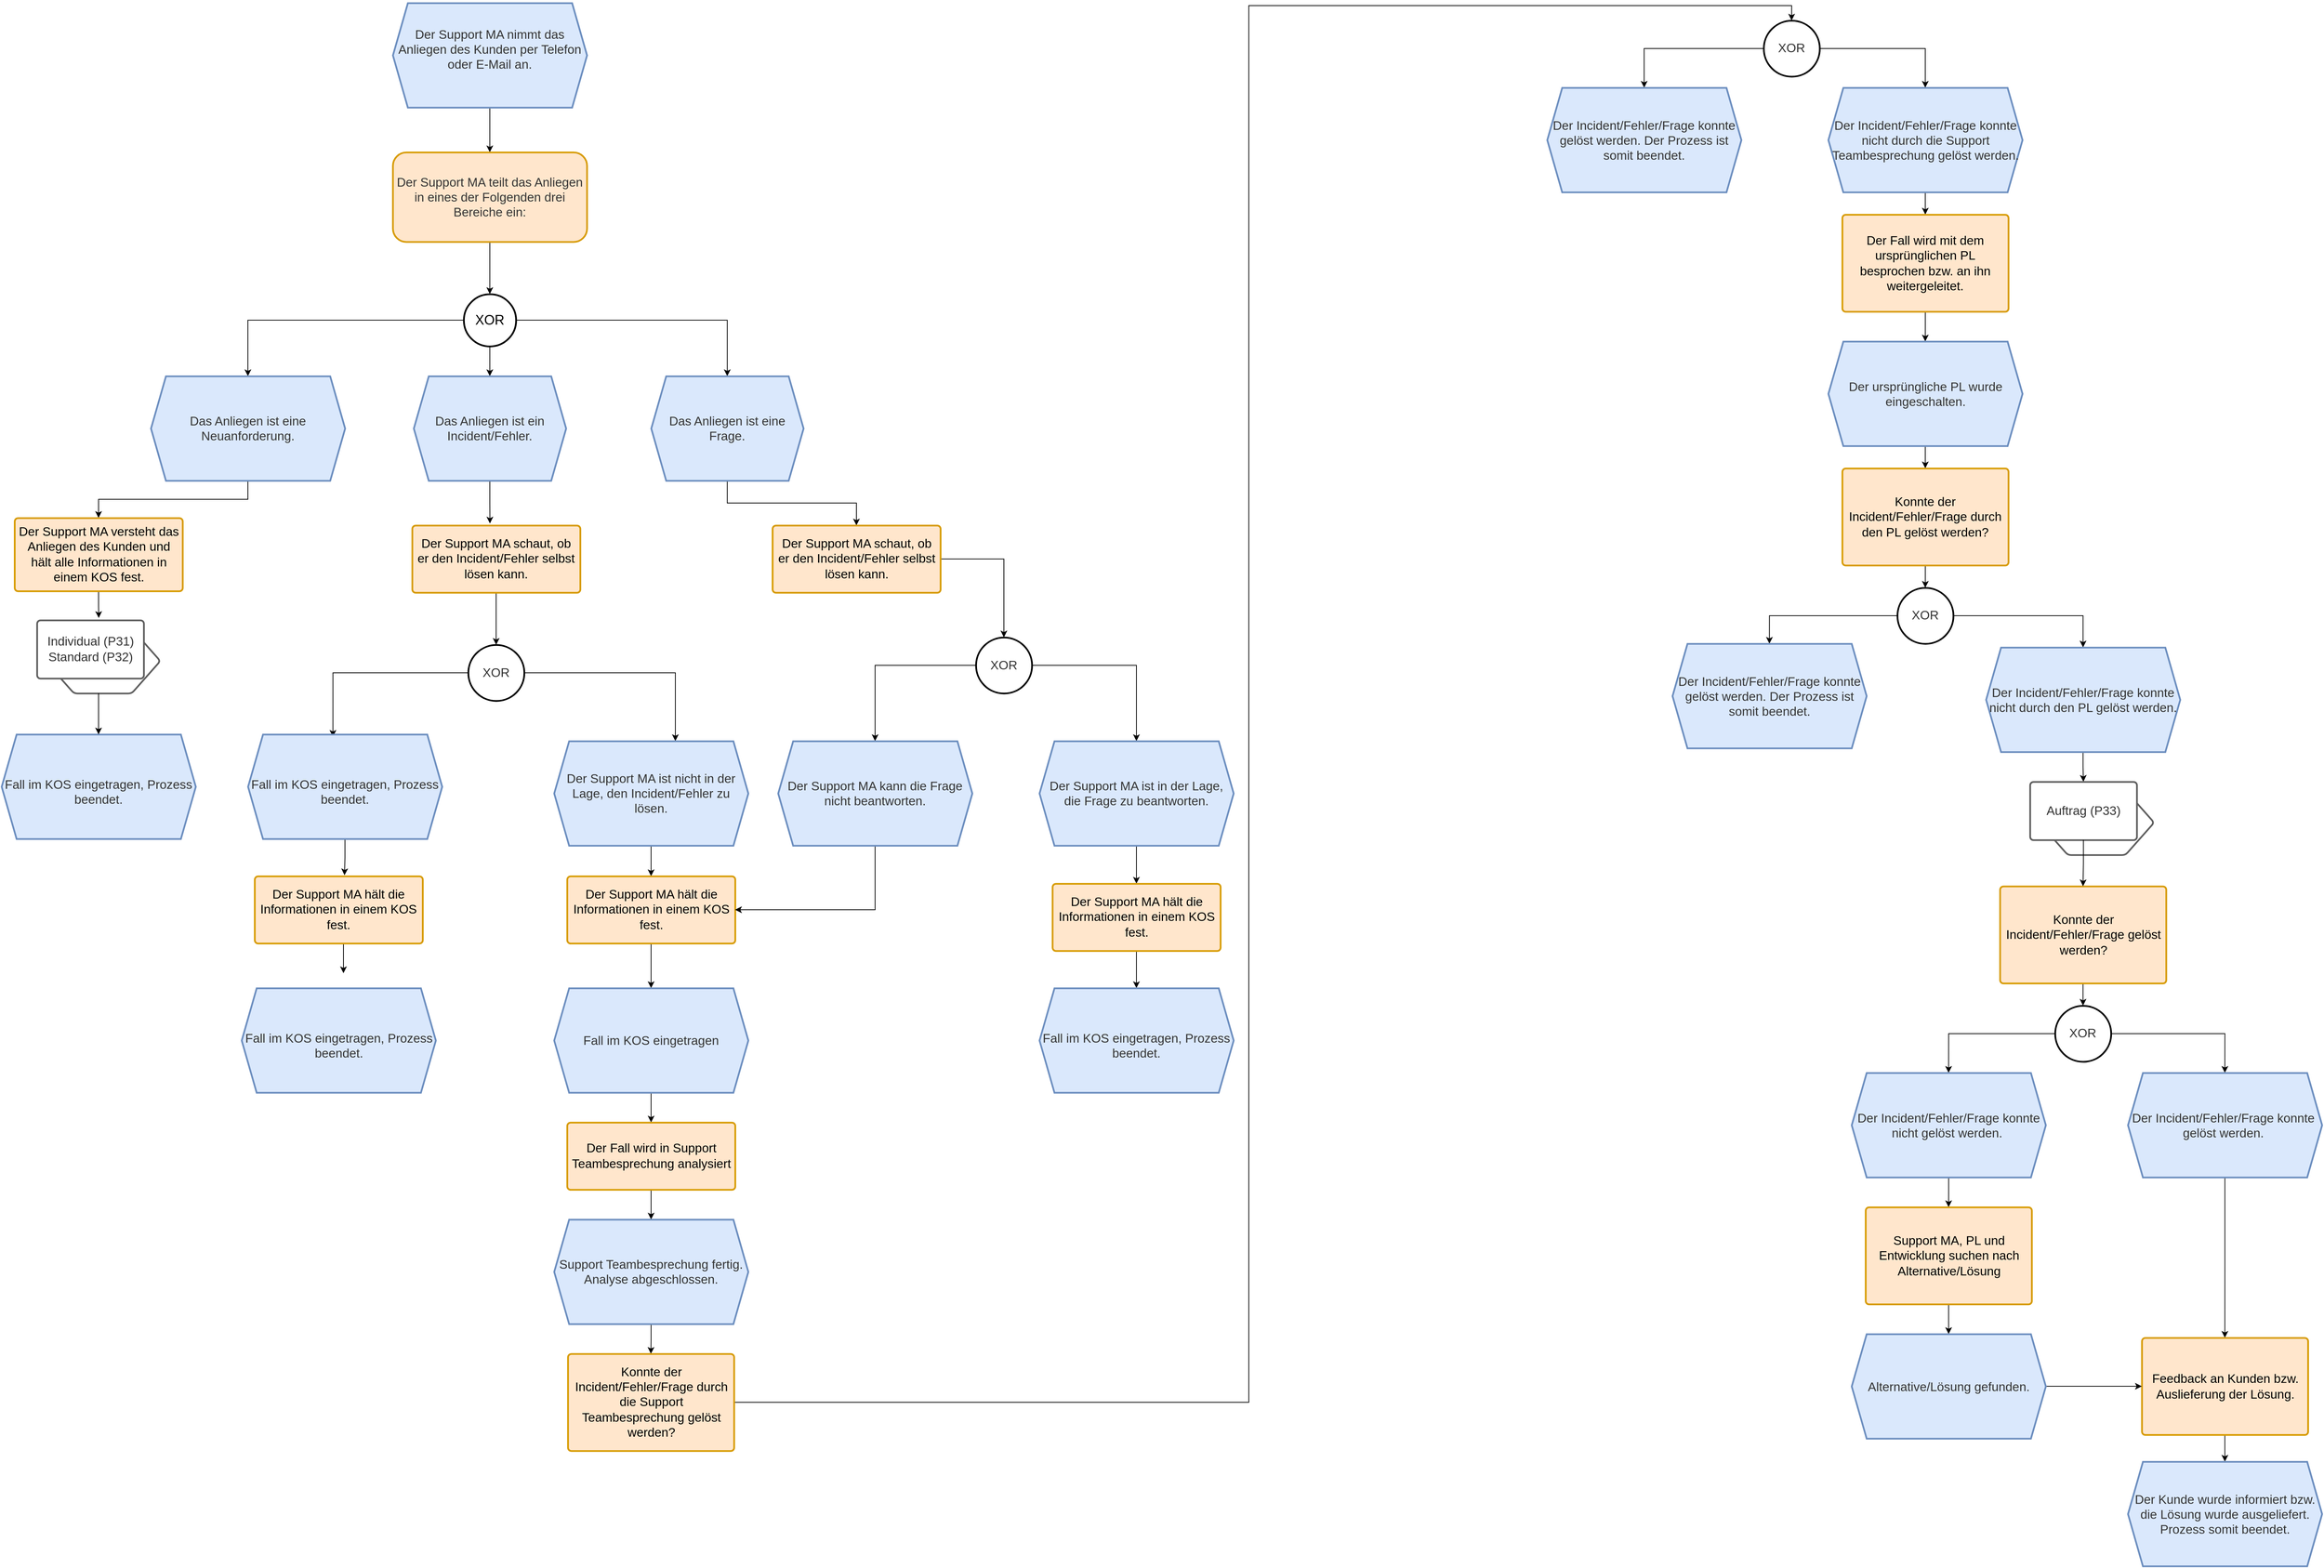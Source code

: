 <mxfile version="20.7.2" type="device"><diagram id="J1XZ8u2ks3DEI3PEI3yP" name="Seite-1"><mxGraphModel dx="1877" dy="549" grid="1" gridSize="10" guides="1" tooltips="1" connect="1" arrows="1" fold="1" page="1" pageScale="1" pageWidth="827" pageHeight="1169" math="0" shadow="0"><root><mxCell id="0"/><mxCell id="1" parent="0"/><mxCell id="6ZZ4I7emw9X15yYqETEI-4" style="edgeStyle=orthogonalEdgeStyle;rounded=0;orthogonalLoop=1;jettySize=auto;html=1;entryX=0.5;entryY=0;entryDx=0;entryDy=0;fontSize=18;" parent="1" source="6ZZ4I7emw9X15yYqETEI-1" target="6ZZ4I7emw9X15yYqETEI-2" edge="1"><mxGeometry relative="1" as="geometry"/></mxCell><mxCell id="6ZZ4I7emw9X15yYqETEI-1" value="&#10;&lt;span data-lucid-content=&quot;{&amp;quot;t&amp;quot;:&amp;quot;Der Support MA nimmt das Anliegen des Kunden per Telefon oder E-Mail an.&amp;quot;,&amp;quot;m&amp;quot;:[{&amp;quot;s&amp;quot;:0,&amp;quot;n&amp;quot;:&amp;quot;a&amp;quot;,&amp;quot;v&amp;quot;:&amp;quot;center&amp;quot;},{&amp;quot;s&amp;quot;:0,&amp;quot;n&amp;quot;:&amp;quot;s&amp;quot;,&amp;quot;v&amp;quot;:22.222,&amp;quot;e&amp;quot;:72},{&amp;quot;s&amp;quot;:0,&amp;quot;n&amp;quot;:&amp;quot;c&amp;quot;,&amp;quot;v&amp;quot;:&amp;quot;333333ff&amp;quot;,&amp;quot;e&amp;quot;:72}]}&quot; data-lucid-type=&quot;application/vnd.lucid.text&quot;&gt;&lt;span style=&quot;color:#333333;font-size:16.667px;&quot;&gt;Der Support MA nimmt das Anliegen des Kunden per Telefon oder E-Mail an.&lt;/span&gt;&lt;/span&gt;&#10;&#10;" style="shape=hexagon;perimeter=hexagonPerimeter2;whiteSpace=wrap;html=1;fixedSize=1;strokeWidth=2.3;fillColor=#dae8fc;strokeColor=#6c8ebf;" parent="1" vertex="1"><mxGeometry x="154" y="40" width="260" height="140" as="geometry"/></mxCell><mxCell id="6ZZ4I7emw9X15yYqETEI-5" style="edgeStyle=orthogonalEdgeStyle;rounded=0;orthogonalLoop=1;jettySize=auto;html=1;entryX=0.5;entryY=0;entryDx=0;entryDy=0;fontSize=18;" parent="1" source="6ZZ4I7emw9X15yYqETEI-2" target="6ZZ4I7emw9X15yYqETEI-3" edge="1"><mxGeometry relative="1" as="geometry"/></mxCell><mxCell id="6ZZ4I7emw9X15yYqETEI-2" value="&lt;span data-lucid-content=&quot;{&amp;quot;t&amp;quot;:&amp;quot;Der Support MA teilt das Anliegen in eines der Folgenden drei Bereiche ein:&amp;quot;,&amp;quot;m&amp;quot;:[{&amp;quot;s&amp;quot;:0,&amp;quot;n&amp;quot;:&amp;quot;a&amp;quot;,&amp;quot;v&amp;quot;:&amp;quot;center&amp;quot;},{&amp;quot;s&amp;quot;:0,&amp;quot;n&amp;quot;:&amp;quot;s&amp;quot;,&amp;quot;v&amp;quot;:22.222,&amp;quot;e&amp;quot;:75},{&amp;quot;s&amp;quot;:0,&amp;quot;n&amp;quot;:&amp;quot;c&amp;quot;,&amp;quot;v&amp;quot;:&amp;quot;333333ff&amp;quot;,&amp;quot;e&amp;quot;:75}]}&quot; data-lucid-type=&quot;application/vnd.lucid.text&quot;&gt;&lt;span style=&quot;color:#333333;font-size:16.667px;&quot;&gt;Der Support MA teilt das Anliegen in eines der Folgenden drei Bereiche ein:&lt;/span&gt;&lt;/span&gt;" style="rounded=1;whiteSpace=wrap;html=1;strokeWidth=2.3;fillColor=#ffe6cc;strokeColor=#d79b00;" parent="1" vertex="1"><mxGeometry x="154" y="240" width="260" height="120" as="geometry"/></mxCell><mxCell id="6ZZ4I7emw9X15yYqETEI-7" style="edgeStyle=orthogonalEdgeStyle;rounded=0;orthogonalLoop=1;jettySize=auto;html=1;entryX=0.5;entryY=0;entryDx=0;entryDy=0;fontSize=18;" parent="1" source="6ZZ4I7emw9X15yYqETEI-3" target="6ZZ4I7emw9X15yYqETEI-6" edge="1"><mxGeometry relative="1" as="geometry"/></mxCell><mxCell id="6ZZ4I7emw9X15yYqETEI-27" value="" style="edgeStyle=orthogonalEdgeStyle;rounded=0;orthogonalLoop=1;jettySize=auto;html=1;fontSize=18;" parent="1" source="6ZZ4I7emw9X15yYqETEI-3" target="6ZZ4I7emw9X15yYqETEI-20" edge="1"><mxGeometry relative="1" as="geometry"/></mxCell><mxCell id="6ZZ4I7emw9X15yYqETEI-44" style="edgeStyle=orthogonalEdgeStyle;rounded=0;orthogonalLoop=1;jettySize=auto;html=1;entryX=0.5;entryY=0;entryDx=0;entryDy=0;" parent="1" source="6ZZ4I7emw9X15yYqETEI-3" target="6ZZ4I7emw9X15yYqETEI-43" edge="1"><mxGeometry relative="1" as="geometry"/></mxCell><mxCell id="6ZZ4I7emw9X15yYqETEI-3" value="&lt;font style=&quot;font-size: 18px;&quot;&gt;XOR&lt;/font&gt;" style="ellipse;whiteSpace=wrap;html=1;aspect=fixed;strokeWidth=2.3;" parent="1" vertex="1"><mxGeometry x="249" y="430" width="70" height="70" as="geometry"/></mxCell><mxCell id="6ZZ4I7emw9X15yYqETEI-16" style="edgeStyle=orthogonalEdgeStyle;rounded=0;orthogonalLoop=1;jettySize=auto;html=1;entryX=0.5;entryY=0;entryDx=0;entryDy=0;fontSize=18;" parent="1" source="6ZZ4I7emw9X15yYqETEI-6" target="6ZZ4I7emw9X15yYqETEI-8" edge="1"><mxGeometry relative="1" as="geometry"/></mxCell><mxCell id="6ZZ4I7emw9X15yYqETEI-6" value="&lt;span data-lucid-content=&quot;{&amp;quot;t&amp;quot;:&amp;quot;Das Anliegen ist eine Neuanforderung.&amp;quot;,&amp;quot;m&amp;quot;:[{&amp;quot;s&amp;quot;:0,&amp;quot;n&amp;quot;:&amp;quot;a&amp;quot;,&amp;quot;v&amp;quot;:&amp;quot;center&amp;quot;},{&amp;quot;s&amp;quot;:0,&amp;quot;n&amp;quot;:&amp;quot;s&amp;quot;,&amp;quot;v&amp;quot;:22.222,&amp;quot;e&amp;quot;:37},{&amp;quot;s&amp;quot;:0,&amp;quot;n&amp;quot;:&amp;quot;c&amp;quot;,&amp;quot;v&amp;quot;:&amp;quot;333333ff&amp;quot;,&amp;quot;e&amp;quot;:37}]}&quot; data-lucid-type=&quot;application/vnd.lucid.text&quot;&gt;&lt;span style=&quot;color:#333333;font-size:16.667px;&quot;&gt;Das Anliegen ist eine Neuanforderung.&lt;/span&gt;&lt;/span&gt;" style="shape=hexagon;perimeter=hexagonPerimeter2;whiteSpace=wrap;html=1;fixedSize=1;strokeWidth=2.3;fillColor=#dae8fc;strokeColor=#6c8ebf;" parent="1" vertex="1"><mxGeometry x="-170" y="540" width="260" height="140" as="geometry"/></mxCell><mxCell id="6ZZ4I7emw9X15yYqETEI-17" style="edgeStyle=orthogonalEdgeStyle;rounded=0;orthogonalLoop=1;jettySize=auto;html=1;entryX=0.579;entryY=-0.038;entryDx=0;entryDy=0;entryPerimeter=0;fontSize=18;" parent="1" source="6ZZ4I7emw9X15yYqETEI-8" target="6ZZ4I7emw9X15yYqETEI-11" edge="1"><mxGeometry relative="1" as="geometry"/></mxCell><UserObject label="Der Support MA versteht das Anliegen des Kunden und hält alle Informationen in einem KOS fest." lucidchartObjectId="3NAeWaVlPR9_" id="6ZZ4I7emw9X15yYqETEI-8"><mxCell style="html=1;overflow=block;blockSpacing=1;whiteSpace=wrap;fontSize=16.7;align=center;spacing=3.8;strokeColor=#d79b00;strokeOpacity=100;rounded=1;absoluteArcSize=1;arcSize=9;strokeWidth=2.3;fillColor=#ffe6cc;" parent="1" vertex="1"><mxGeometry x="-352.5" y="730" width="225" height="98" as="geometry"/></mxCell></UserObject><mxCell id="6ZZ4I7emw9X15yYqETEI-9" value="" style="group;dropTarget=0;pointerEvents=0;" parent="1" vertex="1"><mxGeometry x="-322.5" y="867" width="165" height="98" as="geometry"/></mxCell><UserObject label="" lucidchartObjectId="zQAeZ2QjWURC" id="6ZZ4I7emw9X15yYqETEI-10"><mxCell style="html=1;overflow=block;blockSpacing=1;whiteSpace=wrap;shape=hexagon;perimeter=hexagonPerimeter2;fontSize=13;align=center;spacing=3.8;strokeColor=#5e5e5e;strokeOpacity=100;rounded=1;absoluteArcSize=1;arcSize=9;strokeWidth=2.3;" parent="6ZZ4I7emw9X15yYqETEI-9" vertex="1"><mxGeometry x="11" y="11" width="154" height="87" as="geometry"/></mxCell></UserObject><UserObject label="Individual (P31)&#10;Standard (P32)" lucidchartObjectId="LQAeZBsc9rgK" id="6ZZ4I7emw9X15yYqETEI-11"><mxCell style="html=1;overflow=block;blockSpacing=1;whiteSpace=wrap;fontSize=16.7;fontColor=#333333;align=center;spacing=3.8;strokeColor=#5e5e5e;strokeOpacity=100;rounded=1;absoluteArcSize=1;arcSize=9;strokeWidth=2.3;" parent="6ZZ4I7emw9X15yYqETEI-9" vertex="1"><mxGeometry width="143" height="78" as="geometry"/></mxCell></UserObject><mxCell id="6ZZ4I7emw9X15yYqETEI-18" value="&lt;br&gt;&lt;span data-lucid-content=&quot;{&amp;quot;t&amp;quot;:&amp;quot;Fall im KOS eingetragen, Prozess beendet.&amp;quot;,&amp;quot;m&amp;quot;:[{&amp;quot;s&amp;quot;:0,&amp;quot;n&amp;quot;:&amp;quot;a&amp;quot;,&amp;quot;v&amp;quot;:&amp;quot;center&amp;quot;},{&amp;quot;s&amp;quot;:0,&amp;quot;n&amp;quot;:&amp;quot;s&amp;quot;,&amp;quot;v&amp;quot;:22.222,&amp;quot;e&amp;quot;:41},{&amp;quot;s&amp;quot;:0,&amp;quot;n&amp;quot;:&amp;quot;c&amp;quot;,&amp;quot;v&amp;quot;:&amp;quot;333333ff&amp;quot;,&amp;quot;e&amp;quot;:41}]}&quot; data-lucid-type=&quot;application/vnd.lucid.text&quot;&gt;&lt;span style=&quot;color:#333333;font-size:16.667px;&quot;&gt;Fall im KOS eingetragen, Prozess beendet.&lt;/span&gt;&lt;/span&gt;" style="shape=hexagon;perimeter=hexagonPerimeter2;whiteSpace=wrap;html=1;fixedSize=1;strokeColor=#6c8ebf;strokeWidth=2.3;fillColor=#dae8fc;" parent="1" vertex="1"><mxGeometry x="-370" y="1020" width="260" height="140" as="geometry"/></mxCell><mxCell id="6ZZ4I7emw9X15yYqETEI-19" style="edgeStyle=orthogonalEdgeStyle;rounded=0;orthogonalLoop=1;jettySize=auto;html=1;entryX=0.5;entryY=0;entryDx=0;entryDy=0;fontSize=18;exitX=0.5;exitY=1;exitDx=0;exitDy=0;" parent="1" source="6ZZ4I7emw9X15yYqETEI-9" target="6ZZ4I7emw9X15yYqETEI-18" edge="1"><mxGeometry relative="1" as="geometry"><mxPoint x="-240" y="990" as="sourcePoint"/></mxGeometry></mxCell><mxCell id="6ZZ4I7emw9X15yYqETEI-28" style="edgeStyle=orthogonalEdgeStyle;rounded=0;orthogonalLoop=1;jettySize=auto;html=1;entryX=0.463;entryY=-0.029;entryDx=0;entryDy=0;entryPerimeter=0;fontSize=18;" parent="1" source="6ZZ4I7emw9X15yYqETEI-20" target="6ZZ4I7emw9X15yYqETEI-21" edge="1"><mxGeometry relative="1" as="geometry"/></mxCell><mxCell id="6ZZ4I7emw9X15yYqETEI-20" value="&lt;span data-lucid-content=&quot;{&amp;quot;t&amp;quot;:&amp;quot;Das Anliegen ist ein Incident/Fehler.&amp;quot;,&amp;quot;m&amp;quot;:[{&amp;quot;s&amp;quot;:0,&amp;quot;n&amp;quot;:&amp;quot;a&amp;quot;,&amp;quot;v&amp;quot;:&amp;quot;center&amp;quot;},{&amp;quot;s&amp;quot;:0,&amp;quot;n&amp;quot;:&amp;quot;s&amp;quot;,&amp;quot;v&amp;quot;:22.222,&amp;quot;e&amp;quot;:37},{&amp;quot;s&amp;quot;:0,&amp;quot;n&amp;quot;:&amp;quot;c&amp;quot;,&amp;quot;v&amp;quot;:&amp;quot;333333ff&amp;quot;,&amp;quot;e&amp;quot;:37}]}&quot; data-lucid-type=&quot;application/vnd.lucid.text&quot;&gt;&lt;span style=&quot;color:#333333;font-size:16.667px;&quot;&gt;Das Anliegen ist ein Incident/Fehler.&lt;/span&gt;&lt;/span&gt;" style="shape=hexagon;perimeter=hexagonPerimeter2;whiteSpace=wrap;html=1;fixedSize=1;strokeWidth=2.3;fillColor=#dae8fc;strokeColor=#6c8ebf;" parent="1" vertex="1"><mxGeometry x="182" y="540" width="204" height="140" as="geometry"/></mxCell><mxCell id="6ZZ4I7emw9X15yYqETEI-29" style="edgeStyle=orthogonalEdgeStyle;rounded=0;orthogonalLoop=1;jettySize=auto;html=1;fontSize=18;" parent="1" source="6ZZ4I7emw9X15yYqETEI-21" target="6ZZ4I7emw9X15yYqETEI-22" edge="1"><mxGeometry relative="1" as="geometry"/></mxCell><UserObject label="Der Support MA schaut, ob er den Incident/Fehler selbst lösen kann." lucidchartObjectId="PXAeyJf.aFtb" id="6ZZ4I7emw9X15yYqETEI-21"><mxCell style="html=1;overflow=block;blockSpacing=1;whiteSpace=wrap;fontSize=16.7;align=center;spacing=3.8;strokeColor=#d79b00;strokeOpacity=100;rounded=1;absoluteArcSize=1;arcSize=9;strokeWidth=2.3;fillColor=#ffe6cc;" parent="1" vertex="1"><mxGeometry x="180" y="740" width="225" height="90" as="geometry"/></mxCell></UserObject><mxCell id="6ZZ4I7emw9X15yYqETEI-30" style="edgeStyle=orthogonalEdgeStyle;rounded=0;orthogonalLoop=1;jettySize=auto;html=1;entryX=0.438;entryY=0.023;entryDx=0;entryDy=0;entryPerimeter=0;fontSize=18;" parent="1" source="6ZZ4I7emw9X15yYqETEI-22" target="6ZZ4I7emw9X15yYqETEI-23" edge="1"><mxGeometry relative="1" as="geometry"/></mxCell><mxCell id="6ZZ4I7emw9X15yYqETEI-38" style="edgeStyle=orthogonalEdgeStyle;rounded=0;orthogonalLoop=1;jettySize=auto;html=1;entryX=0.625;entryY=0;entryDx=0;entryDy=0;" parent="1" source="6ZZ4I7emw9X15yYqETEI-22" target="6ZZ4I7emw9X15yYqETEI-36" edge="1"><mxGeometry relative="1" as="geometry"/></mxCell><UserObject label="XOR" lucidchartObjectId="uYAeOySeNECC" id="6ZZ4I7emw9X15yYqETEI-22"><mxCell style="html=1;overflow=block;blockSpacing=1;whiteSpace=wrap;ellipse;fontSize=16.7;fontColor=#333333;align=center;spacing=3.8;strokeColor=#000000;strokeOpacity=100;rounded=1;absoluteArcSize=1;arcSize=9;strokeWidth=2.3;" parent="1" vertex="1"><mxGeometry x="255" y="900" width="75" height="75" as="geometry"/></mxCell></UserObject><mxCell id="6ZZ4I7emw9X15yYqETEI-32" style="edgeStyle=orthogonalEdgeStyle;rounded=0;orthogonalLoop=1;jettySize=auto;html=1;entryX=0.535;entryY=-0.014;entryDx=0;entryDy=0;entryPerimeter=0;fontSize=18;" parent="1" source="6ZZ4I7emw9X15yYqETEI-23" target="6ZZ4I7emw9X15yYqETEI-24" edge="1"><mxGeometry relative="1" as="geometry"/></mxCell><mxCell id="6ZZ4I7emw9X15yYqETEI-23" value="&lt;br&gt;&lt;span data-lucid-content=&quot;{&amp;quot;t&amp;quot;:&amp;quot;Fall im KOS eingetragen, Prozess beendet.&amp;quot;,&amp;quot;m&amp;quot;:[{&amp;quot;s&amp;quot;:0,&amp;quot;n&amp;quot;:&amp;quot;a&amp;quot;,&amp;quot;v&amp;quot;:&amp;quot;center&amp;quot;},{&amp;quot;s&amp;quot;:0,&amp;quot;n&amp;quot;:&amp;quot;s&amp;quot;,&amp;quot;v&amp;quot;:22.222,&amp;quot;e&amp;quot;:41},{&amp;quot;s&amp;quot;:0,&amp;quot;n&amp;quot;:&amp;quot;c&amp;quot;,&amp;quot;v&amp;quot;:&amp;quot;333333ff&amp;quot;,&amp;quot;e&amp;quot;:41}]}&quot; data-lucid-type=&quot;application/vnd.lucid.text&quot;&gt;&lt;span style=&quot;color:#333333;font-size:16.667px;&quot;&gt;Fall im KOS eingetragen, Prozess beendet.&lt;/span&gt;&lt;/span&gt;" style="shape=hexagon;perimeter=hexagonPerimeter2;whiteSpace=wrap;html=1;fixedSize=1;strokeWidth=2.3;fillColor=#dae8fc;strokeColor=#6c8ebf;" parent="1" vertex="1"><mxGeometry x="-40" y="1020" width="260" height="140" as="geometry"/></mxCell><mxCell id="6ZZ4I7emw9X15yYqETEI-33" style="edgeStyle=orthogonalEdgeStyle;rounded=0;orthogonalLoop=1;jettySize=auto;html=1;fontSize=18;exitX=0.518;exitY=1.004;exitDx=0;exitDy=0;exitPerimeter=0;" parent="1" source="6ZZ4I7emw9X15yYqETEI-24" edge="1"><mxGeometry relative="1" as="geometry"><mxPoint x="79.478" y="1310" as="sourcePoint"/><mxPoint x="88" y="1340" as="targetPoint"/></mxGeometry></mxCell><UserObject label="Der Support MA hält die Informationen in einem KOS fest." lucidchartObjectId="hZAeEaQijx2j" id="6ZZ4I7emw9X15yYqETEI-24"><mxCell style="html=1;overflow=block;blockSpacing=1;whiteSpace=wrap;fontSize=16.7;align=center;spacing=3.8;strokeColor=#d79b00;strokeOpacity=100;rounded=1;absoluteArcSize=1;arcSize=9;strokeWidth=2.3;fillColor=#ffe6cc;" parent="1" vertex="1"><mxGeometry x="-31" y="1210" width="225" height="90" as="geometry"/></mxCell></UserObject><mxCell id="6ZZ4I7emw9X15yYqETEI-26" value="&lt;br&gt;&lt;span data-lucid-content=&quot;{&amp;quot;t&amp;quot;:&amp;quot;Fall im KOS eingetragen, Prozess beendet.&amp;quot;,&amp;quot;m&amp;quot;:[{&amp;quot;s&amp;quot;:0,&amp;quot;n&amp;quot;:&amp;quot;a&amp;quot;,&amp;quot;v&amp;quot;:&amp;quot;center&amp;quot;},{&amp;quot;s&amp;quot;:0,&amp;quot;n&amp;quot;:&amp;quot;s&amp;quot;,&amp;quot;v&amp;quot;:22.222,&amp;quot;e&amp;quot;:41},{&amp;quot;s&amp;quot;:0,&amp;quot;n&amp;quot;:&amp;quot;c&amp;quot;,&amp;quot;v&amp;quot;:&amp;quot;333333ff&amp;quot;,&amp;quot;e&amp;quot;:41}]}&quot; data-lucid-type=&quot;application/vnd.lucid.text&quot;&gt;&lt;span style=&quot;color:#333333;font-size:16.667px;&quot;&gt;Fall im KOS eingetragen, Prozess beendet.&lt;/span&gt;&lt;/span&gt;" style="shape=hexagon;perimeter=hexagonPerimeter2;whiteSpace=wrap;html=1;fixedSize=1;strokeWidth=2.3;fillColor=#dae8fc;strokeColor=#6c8ebf;" parent="1" vertex="1"><mxGeometry x="-48.5" y="1360" width="260" height="140" as="geometry"/></mxCell><mxCell id="6ZZ4I7emw9X15yYqETEI-40" style="edgeStyle=orthogonalEdgeStyle;rounded=0;orthogonalLoop=1;jettySize=auto;html=1;entryX=0.5;entryY=0;entryDx=0;entryDy=0;" parent="1" source="6ZZ4I7emw9X15yYqETEI-36" target="6ZZ4I7emw9X15yYqETEI-39" edge="1"><mxGeometry relative="1" as="geometry"/></mxCell><mxCell id="6ZZ4I7emw9X15yYqETEI-36" value="&lt;span data-lucid-content=&quot;{&amp;quot;t&amp;quot;:&amp;quot;Der Support MA ist nicht in der Lage, den Incident/Fehler zu lösen.&amp;quot;,&amp;quot;m&amp;quot;:[{&amp;quot;s&amp;quot;:0,&amp;quot;n&amp;quot;:&amp;quot;a&amp;quot;,&amp;quot;v&amp;quot;:&amp;quot;center&amp;quot;},{&amp;quot;s&amp;quot;:0,&amp;quot;n&amp;quot;:&amp;quot;s&amp;quot;,&amp;quot;v&amp;quot;:22.222,&amp;quot;e&amp;quot;:67},{&amp;quot;s&amp;quot;:0,&amp;quot;n&amp;quot;:&amp;quot;c&amp;quot;,&amp;quot;v&amp;quot;:&amp;quot;333333ff&amp;quot;,&amp;quot;e&amp;quot;:67}]}&quot; data-lucid-type=&quot;application/vnd.lucid.text&quot;&gt;&lt;span style=&quot;color:#333333;font-size:16.667px;&quot;&gt;Der Support MA ist nicht in der Lage, den Incident/Fehler zu lösen.&lt;/span&gt;&lt;/span&gt;" style="shape=hexagon;perimeter=hexagonPerimeter2;whiteSpace=wrap;html=1;fixedSize=1;strokeWidth=2.3;fillColor=#dae8fc;strokeColor=#6c8ebf;" parent="1" vertex="1"><mxGeometry x="370" y="1029" width="260" height="140" as="geometry"/></mxCell><mxCell id="6ZZ4I7emw9X15yYqETEI-42" style="edgeStyle=orthogonalEdgeStyle;rounded=0;orthogonalLoop=1;jettySize=auto;html=1;entryX=0.5;entryY=0;entryDx=0;entryDy=0;" parent="1" source="6ZZ4I7emw9X15yYqETEI-39" target="6ZZ4I7emw9X15yYqETEI-41" edge="1"><mxGeometry relative="1" as="geometry"/></mxCell><UserObject label="&lt;span data-lucid-content=&quot;{&amp;quot;t&amp;quot;:&amp;quot;Der Support MA hält die Informationen in einem KOS fest.&amp;quot;,&amp;quot;m&amp;quot;:[{&amp;quot;s&amp;quot;:0,&amp;quot;n&amp;quot;:&amp;quot;a&amp;quot;,&amp;quot;v&amp;quot;:&amp;quot;center&amp;quot;},{&amp;quot;s&amp;quot;:0,&amp;quot;n&amp;quot;:&amp;quot;s&amp;quot;,&amp;quot;v&amp;quot;:22.222,&amp;quot;e&amp;quot;:56},{&amp;quot;s&amp;quot;:0,&amp;quot;n&amp;quot;:&amp;quot;c&amp;quot;,&amp;quot;v&amp;quot;:&amp;quot;333333ff&amp;quot;,&amp;quot;e&amp;quot;:56}]}&quot; data-lucid-type=&quot;application/vnd.lucid.text&quot;&gt;&lt;span style=&quot;font-size: 16.667px;&quot;&gt;Der Support MA hält die Informationen in einem KOS fest.&lt;/span&gt;&lt;/span&gt;" lucidchartObjectId="hZAeEaQijx2j" id="6ZZ4I7emw9X15yYqETEI-39"><mxCell style="html=1;overflow=block;blockSpacing=1;whiteSpace=wrap;fontSize=16.7;align=center;spacing=3.8;strokeColor=#d79b00;strokeOpacity=100;rounded=1;absoluteArcSize=1;arcSize=9;strokeWidth=2.3;fillColor=#ffe6cc;" parent="1" vertex="1"><mxGeometry x="387.5" y="1210" width="225" height="90" as="geometry"/></mxCell></UserObject><mxCell id="6ZZ4I7emw9X15yYqETEI-60" style="edgeStyle=orthogonalEdgeStyle;rounded=0;orthogonalLoop=1;jettySize=auto;html=1;entryX=0.5;entryY=0;entryDx=0;entryDy=0;" parent="1" source="6ZZ4I7emw9X15yYqETEI-41" target="6ZZ4I7emw9X15yYqETEI-59" edge="1"><mxGeometry relative="1" as="geometry"/></mxCell><mxCell id="6ZZ4I7emw9X15yYqETEI-41" value="&lt;span data-lucid-content=&quot;{&amp;quot;t&amp;quot;:&amp;quot;Der Support MA ist nicht in der Lage, den Incident/Fehler zu lösen.&amp;quot;,&amp;quot;m&amp;quot;:[{&amp;quot;s&amp;quot;:0,&amp;quot;n&amp;quot;:&amp;quot;a&amp;quot;,&amp;quot;v&amp;quot;:&amp;quot;center&amp;quot;},{&amp;quot;s&amp;quot;:0,&amp;quot;n&amp;quot;:&amp;quot;s&amp;quot;,&amp;quot;v&amp;quot;:22.222,&amp;quot;e&amp;quot;:67},{&amp;quot;s&amp;quot;:0,&amp;quot;n&amp;quot;:&amp;quot;c&amp;quot;,&amp;quot;v&amp;quot;:&amp;quot;333333ff&amp;quot;,&amp;quot;e&amp;quot;:67}]}&quot; data-lucid-type=&quot;application/vnd.lucid.text&quot;&gt;&lt;span style=&quot;color:#333333;font-size:16.667px;&quot;&gt;Fall im KOS eingetragen&lt;/span&gt;&lt;/span&gt;" style="shape=hexagon;perimeter=hexagonPerimeter2;whiteSpace=wrap;html=1;fixedSize=1;strokeWidth=2.3;fillColor=#dae8fc;strokeColor=#6c8ebf;" parent="1" vertex="1"><mxGeometry x="370" y="1360" width="260" height="140" as="geometry"/></mxCell><mxCell id="6ZZ4I7emw9X15yYqETEI-46" style="edgeStyle=orthogonalEdgeStyle;rounded=0;orthogonalLoop=1;jettySize=auto;html=1;" parent="1" source="6ZZ4I7emw9X15yYqETEI-43" target="6ZZ4I7emw9X15yYqETEI-45" edge="1"><mxGeometry relative="1" as="geometry"/></mxCell><mxCell id="6ZZ4I7emw9X15yYqETEI-43" value="&lt;span data-lucid-content=&quot;{&amp;quot;t&amp;quot;:&amp;quot;Das Anliegen ist eine Frage.&amp;quot;,&amp;quot;m&amp;quot;:[{&amp;quot;s&amp;quot;:0,&amp;quot;n&amp;quot;:&amp;quot;a&amp;quot;,&amp;quot;v&amp;quot;:&amp;quot;center&amp;quot;},{&amp;quot;s&amp;quot;:0,&amp;quot;n&amp;quot;:&amp;quot;s&amp;quot;,&amp;quot;v&amp;quot;:22.222,&amp;quot;e&amp;quot;:28},{&amp;quot;s&amp;quot;:0,&amp;quot;n&amp;quot;:&amp;quot;c&amp;quot;,&amp;quot;v&amp;quot;:&amp;quot;333333ff&amp;quot;,&amp;quot;e&amp;quot;:28}]}&quot; data-lucid-type=&quot;application/vnd.lucid.text&quot;&gt;&lt;span style=&quot;color:#333333;font-size:16.667px;&quot;&gt;Das Anliegen ist eine Frage.&lt;/span&gt;&lt;/span&gt;" style="shape=hexagon;perimeter=hexagonPerimeter2;whiteSpace=wrap;html=1;fixedSize=1;strokeWidth=2.3;fillColor=#dae8fc;strokeColor=#6c8ebf;" parent="1" vertex="1"><mxGeometry x="500" y="540" width="204" height="140" as="geometry"/></mxCell><mxCell id="6ZZ4I7emw9X15yYqETEI-49" style="edgeStyle=orthogonalEdgeStyle;rounded=0;orthogonalLoop=1;jettySize=auto;html=1;" parent="1" source="6ZZ4I7emw9X15yYqETEI-45" target="6ZZ4I7emw9X15yYqETEI-47" edge="1"><mxGeometry relative="1" as="geometry"/></mxCell><UserObject label="Der Support MA schaut, ob er den Incident/Fehler selbst lösen kann." lucidchartObjectId="PXAeyJf.aFtb" id="6ZZ4I7emw9X15yYqETEI-45"><mxCell style="html=1;overflow=block;blockSpacing=1;whiteSpace=wrap;fontSize=16.7;align=center;spacing=3.8;strokeColor=#d79b00;strokeOpacity=100;rounded=1;absoluteArcSize=1;arcSize=9;strokeWidth=2.3;fillColor=#ffe6cc;" parent="1" vertex="1"><mxGeometry x="662.5" y="740" width="225" height="90" as="geometry"/></mxCell></UserObject><mxCell id="6ZZ4I7emw9X15yYqETEI-51" style="edgeStyle=orthogonalEdgeStyle;rounded=0;orthogonalLoop=1;jettySize=auto;html=1;entryX=0.5;entryY=0;entryDx=0;entryDy=0;" parent="1" source="6ZZ4I7emw9X15yYqETEI-47" target="6ZZ4I7emw9X15yYqETEI-50" edge="1"><mxGeometry relative="1" as="geometry"/></mxCell><mxCell id="6ZZ4I7emw9X15yYqETEI-54" style="edgeStyle=orthogonalEdgeStyle;rounded=0;orthogonalLoop=1;jettySize=auto;html=1;entryX=0.5;entryY=0;entryDx=0;entryDy=0;" parent="1" source="6ZZ4I7emw9X15yYqETEI-47" target="6ZZ4I7emw9X15yYqETEI-53" edge="1"><mxGeometry relative="1" as="geometry"/></mxCell><UserObject label="XOR" lucidchartObjectId="uYAeOySeNECC" id="6ZZ4I7emw9X15yYqETEI-47"><mxCell style="html=1;overflow=block;blockSpacing=1;whiteSpace=wrap;ellipse;fontSize=16.7;fontColor=#333333;align=center;spacing=3.8;strokeColor=#000000;strokeOpacity=100;rounded=1;absoluteArcSize=1;arcSize=9;strokeWidth=2.3;" parent="1" vertex="1"><mxGeometry x="935" y="890" width="75" height="75" as="geometry"/></mxCell></UserObject><mxCell id="6ZZ4I7emw9X15yYqETEI-52" style="edgeStyle=orthogonalEdgeStyle;rounded=0;orthogonalLoop=1;jettySize=auto;html=1;entryX=1;entryY=0.5;entryDx=0;entryDy=0;exitX=0.5;exitY=1;exitDx=0;exitDy=0;" parent="1" source="6ZZ4I7emw9X15yYqETEI-50" target="6ZZ4I7emw9X15yYqETEI-39" edge="1"><mxGeometry relative="1" as="geometry"/></mxCell><mxCell id="6ZZ4I7emw9X15yYqETEI-50" value="&lt;span data-lucid-content=&quot;{&amp;quot;t&amp;quot;:&amp;quot;Der Support MA kann die Frage nicht beantworten.&amp;quot;,&amp;quot;m&amp;quot;:[{&amp;quot;s&amp;quot;:0,&amp;quot;n&amp;quot;:&amp;quot;a&amp;quot;,&amp;quot;v&amp;quot;:&amp;quot;center&amp;quot;},{&amp;quot;s&amp;quot;:0,&amp;quot;n&amp;quot;:&amp;quot;s&amp;quot;,&amp;quot;v&amp;quot;:22.222,&amp;quot;e&amp;quot;:48},{&amp;quot;s&amp;quot;:0,&amp;quot;n&amp;quot;:&amp;quot;c&amp;quot;,&amp;quot;v&amp;quot;:&amp;quot;333333ff&amp;quot;,&amp;quot;e&amp;quot;:48}]}&quot; data-lucid-type=&quot;application/vnd.lucid.text&quot;&gt;&lt;span style=&quot;color:#333333;font-size:16.667px;&quot;&gt;Der Support MA kann die Frage nicht beantworten.&lt;/span&gt;&lt;/span&gt;" style="shape=hexagon;perimeter=hexagonPerimeter2;whiteSpace=wrap;html=1;fixedSize=1;strokeWidth=2.3;fillColor=#dae8fc;strokeColor=#6c8ebf;" parent="1" vertex="1"><mxGeometry x="670" y="1029" width="260" height="140" as="geometry"/></mxCell><mxCell id="6ZZ4I7emw9X15yYqETEI-56" style="edgeStyle=orthogonalEdgeStyle;rounded=0;orthogonalLoop=1;jettySize=auto;html=1;" parent="1" source="6ZZ4I7emw9X15yYqETEI-53" target="6ZZ4I7emw9X15yYqETEI-55" edge="1"><mxGeometry relative="1" as="geometry"/></mxCell><mxCell id="6ZZ4I7emw9X15yYqETEI-53" value="&lt;span data-lucid-content=&quot;{&amp;quot;t&amp;quot;:&amp;quot;Der Support MA ist in der Lage, die Frage zu beantworten.&amp;quot;,&amp;quot;m&amp;quot;:[{&amp;quot;s&amp;quot;:0,&amp;quot;n&amp;quot;:&amp;quot;a&amp;quot;,&amp;quot;v&amp;quot;:&amp;quot;center&amp;quot;},{&amp;quot;s&amp;quot;:0,&amp;quot;n&amp;quot;:&amp;quot;s&amp;quot;,&amp;quot;v&amp;quot;:22.222,&amp;quot;e&amp;quot;:57},{&amp;quot;s&amp;quot;:0,&amp;quot;n&amp;quot;:&amp;quot;c&amp;quot;,&amp;quot;v&amp;quot;:&amp;quot;333333ff&amp;quot;,&amp;quot;e&amp;quot;:57}]}&quot; data-lucid-type=&quot;application/vnd.lucid.text&quot;&gt;&lt;span style=&quot;color:#333333;font-size:16.667px;&quot;&gt;Der Support MA ist in der Lage, die Frage zu beantworten.&lt;/span&gt;&lt;/span&gt;" style="shape=hexagon;perimeter=hexagonPerimeter2;whiteSpace=wrap;html=1;fixedSize=1;strokeWidth=2.3;fillColor=#dae8fc;strokeColor=#6c8ebf;" parent="1" vertex="1"><mxGeometry x="1020" y="1029" width="260" height="140" as="geometry"/></mxCell><mxCell id="6ZZ4I7emw9X15yYqETEI-58" style="edgeStyle=orthogonalEdgeStyle;rounded=0;orthogonalLoop=1;jettySize=auto;html=1;entryX=0.5;entryY=0;entryDx=0;entryDy=0;" parent="1" source="6ZZ4I7emw9X15yYqETEI-55" target="6ZZ4I7emw9X15yYqETEI-57" edge="1"><mxGeometry relative="1" as="geometry"/></mxCell><UserObject label="&lt;span data-lucid-content=&quot;{&amp;quot;t&amp;quot;:&amp;quot;Der Support MA hält die Informationen in einem KOS fest.&amp;quot;,&amp;quot;m&amp;quot;:[{&amp;quot;s&amp;quot;:0,&amp;quot;n&amp;quot;:&amp;quot;a&amp;quot;,&amp;quot;v&amp;quot;:&amp;quot;center&amp;quot;},{&amp;quot;s&amp;quot;:0,&amp;quot;n&amp;quot;:&amp;quot;s&amp;quot;,&amp;quot;v&amp;quot;:22.222,&amp;quot;e&amp;quot;:56},{&amp;quot;s&amp;quot;:0,&amp;quot;n&amp;quot;:&amp;quot;c&amp;quot;,&amp;quot;v&amp;quot;:&amp;quot;333333ff&amp;quot;,&amp;quot;e&amp;quot;:56}]}&quot; data-lucid-type=&quot;application/vnd.lucid.text&quot;&gt;&lt;span style=&quot;font-size: 16.667px;&quot;&gt;Der Support MA hält die Informationen in einem KOS fest.&lt;/span&gt;&lt;/span&gt;" lucidchartObjectId="PXAeyJf.aFtb" id="6ZZ4I7emw9X15yYqETEI-55"><mxCell style="html=1;overflow=block;blockSpacing=1;whiteSpace=wrap;fontSize=16.7;align=center;spacing=3.8;strokeColor=#d79b00;strokeOpacity=100;rounded=1;absoluteArcSize=1;arcSize=9;strokeWidth=2.3;fillColor=#ffe6cc;" parent="1" vertex="1"><mxGeometry x="1037.5" y="1220" width="225" height="90" as="geometry"/></mxCell></UserObject><mxCell id="6ZZ4I7emw9X15yYqETEI-57" value="&lt;br&gt;&lt;span data-lucid-content=&quot;{&amp;quot;t&amp;quot;:&amp;quot;Fall im KOS eingetragen, Prozess beendet.&amp;quot;,&amp;quot;m&amp;quot;:[{&amp;quot;s&amp;quot;:0,&amp;quot;n&amp;quot;:&amp;quot;a&amp;quot;,&amp;quot;v&amp;quot;:&amp;quot;center&amp;quot;},{&amp;quot;s&amp;quot;:0,&amp;quot;n&amp;quot;:&amp;quot;s&amp;quot;,&amp;quot;v&amp;quot;:22.222,&amp;quot;e&amp;quot;:41},{&amp;quot;s&amp;quot;:0,&amp;quot;n&amp;quot;:&amp;quot;c&amp;quot;,&amp;quot;v&amp;quot;:&amp;quot;333333ff&amp;quot;,&amp;quot;e&amp;quot;:41}]}&quot; data-lucid-type=&quot;application/vnd.lucid.text&quot;&gt;&lt;span style=&quot;color:#333333;font-size:16.667px;&quot;&gt;Fall im KOS eingetragen, Prozess beendet.&lt;/span&gt;&lt;/span&gt;" style="shape=hexagon;perimeter=hexagonPerimeter2;whiteSpace=wrap;html=1;fixedSize=1;strokeWidth=2.3;fillColor=#dae8fc;strokeColor=#6c8ebf;" parent="1" vertex="1"><mxGeometry x="1020" y="1360" width="260" height="140" as="geometry"/></mxCell><mxCell id="6ZZ4I7emw9X15yYqETEI-62" style="edgeStyle=orthogonalEdgeStyle;rounded=0;orthogonalLoop=1;jettySize=auto;html=1;" parent="1" source="6ZZ4I7emw9X15yYqETEI-59" target="6ZZ4I7emw9X15yYqETEI-61" edge="1"><mxGeometry relative="1" as="geometry"/></mxCell><UserObject label="&lt;span data-lucid-content=&quot;{&amp;quot;t&amp;quot;:&amp;quot;Der Fall wird in Support Teambesprechung analysiert&amp;quot;,&amp;quot;m&amp;quot;:[{&amp;quot;s&amp;quot;:0,&amp;quot;n&amp;quot;:&amp;quot;a&amp;quot;,&amp;quot;v&amp;quot;:&amp;quot;center&amp;quot;},{&amp;quot;s&amp;quot;:0,&amp;quot;n&amp;quot;:&amp;quot;s&amp;quot;,&amp;quot;v&amp;quot;:22.222,&amp;quot;e&amp;quot;:51},{&amp;quot;s&amp;quot;:0,&amp;quot;n&amp;quot;:&amp;quot;c&amp;quot;,&amp;quot;v&amp;quot;:&amp;quot;333333ff&amp;quot;,&amp;quot;e&amp;quot;:51}]}&quot; data-lucid-type=&quot;application/vnd.lucid.text&quot;&gt;&lt;span style=&quot;font-size: 16.667px;&quot;&gt;Der Fall wird in Support Teambesprechung analysiert&lt;/span&gt;&lt;/span&gt;" lucidchartObjectId="hZAeEaQijx2j" id="6ZZ4I7emw9X15yYqETEI-59"><mxCell style="html=1;overflow=block;blockSpacing=1;whiteSpace=wrap;fontSize=16.7;align=center;spacing=3.8;strokeColor=#d79b00;strokeOpacity=100;rounded=1;absoluteArcSize=1;arcSize=9;strokeWidth=2.3;fillColor=#ffe6cc;" parent="1" vertex="1"><mxGeometry x="387.5" y="1540" width="225" height="90" as="geometry"/></mxCell></UserObject><mxCell id="6ZZ4I7emw9X15yYqETEI-64" style="edgeStyle=orthogonalEdgeStyle;rounded=0;orthogonalLoop=1;jettySize=auto;html=1;entryX=0.5;entryY=0;entryDx=0;entryDy=0;" parent="1" source="6ZZ4I7emw9X15yYqETEI-61" target="6ZZ4I7emw9X15yYqETEI-63" edge="1"><mxGeometry relative="1" as="geometry"/></mxCell><mxCell id="6ZZ4I7emw9X15yYqETEI-61" value="&lt;span data-lucid-content=&quot;{&amp;quot;t&amp;quot;:&amp;quot;Support Teambesprechung fertig.&amp;quot;,&amp;quot;m&amp;quot;:[{&amp;quot;s&amp;quot;:0,&amp;quot;n&amp;quot;:&amp;quot;a&amp;quot;,&amp;quot;v&amp;quot;:&amp;quot;center&amp;quot;},{&amp;quot;s&amp;quot;:0,&amp;quot;n&amp;quot;:&amp;quot;s&amp;quot;,&amp;quot;v&amp;quot;:22.222,&amp;quot;e&amp;quot;:31},{&amp;quot;s&amp;quot;:0,&amp;quot;n&amp;quot;:&amp;quot;c&amp;quot;,&amp;quot;v&amp;quot;:&amp;quot;333333ff&amp;quot;,&amp;quot;e&amp;quot;:31}]}&quot; data-lucid-type=&quot;application/vnd.lucid.text&quot;&gt;&lt;span style=&quot;color:#333333;font-size:16.667px;&quot;&gt;Support Teambesprechung fertig.&lt;br&gt;Analyse abgeschlossen.&lt;br&gt;&lt;/span&gt;&lt;/span&gt;" style="shape=hexagon;perimeter=hexagonPerimeter2;whiteSpace=wrap;html=1;fixedSize=1;strokeWidth=2.3;fillColor=#dae8fc;strokeColor=#6c8ebf;" parent="1" vertex="1"><mxGeometry x="370" y="1670" width="260" height="140" as="geometry"/></mxCell><mxCell id="6ZZ4I7emw9X15yYqETEI-66" style="edgeStyle=orthogonalEdgeStyle;rounded=0;orthogonalLoop=1;jettySize=auto;html=1;entryX=0.5;entryY=0;entryDx=0;entryDy=0;strokeWidth=1;" parent="1" source="6ZZ4I7emw9X15yYqETEI-63" target="6ZZ4I7emw9X15yYqETEI-140" edge="1"><mxGeometry relative="1" as="geometry"><mxPoint x="499.75" y="2020" as="targetPoint"/></mxGeometry></mxCell><UserObject label="&lt;span data-lucid-content=&quot;{&amp;quot;t&amp;quot;:&amp;quot;Konnte der Incident/Fehler/Frage durch die Support Teambesprechung gelöst werden?&amp;quot;,&amp;quot;m&amp;quot;:[{&amp;quot;s&amp;quot;:0,&amp;quot;n&amp;quot;:&amp;quot;a&amp;quot;,&amp;quot;v&amp;quot;:&amp;quot;center&amp;quot;},{&amp;quot;s&amp;quot;:0,&amp;quot;n&amp;quot;:&amp;quot;s&amp;quot;,&amp;quot;v&amp;quot;:22.222,&amp;quot;e&amp;quot;:81},{&amp;quot;s&amp;quot;:0,&amp;quot;n&amp;quot;:&amp;quot;c&amp;quot;,&amp;quot;v&amp;quot;:&amp;quot;333333ff&amp;quot;,&amp;quot;e&amp;quot;:81}]}&quot; data-lucid-type=&quot;application/vnd.lucid.text&quot;&gt;&lt;span style=&quot;font-size: 16.667px;&quot;&gt;Konnte der Incident/Fehler/Frage durch die Support Teambesprechung gelöst werden?&lt;/span&gt;&lt;/span&gt;" lucidchartObjectId="hZAeEaQijx2j" id="6ZZ4I7emw9X15yYqETEI-63"><mxCell style="html=1;overflow=block;blockSpacing=1;whiteSpace=wrap;fontSize=16.7;align=center;spacing=3.8;strokeColor=#d79b00;strokeOpacity=100;rounded=1;absoluteArcSize=1;arcSize=9;strokeWidth=2.3;fillColor=#ffe6cc;" parent="1" vertex="1"><mxGeometry x="388.5" y="1850" width="222.5" height="130" as="geometry"/></mxCell></UserObject><mxCell id="6ZZ4I7emw9X15yYqETEI-138" style="edgeStyle=orthogonalEdgeStyle;rounded=0;orthogonalLoop=1;jettySize=auto;html=1;entryX=0.5;entryY=0;entryDx=0;entryDy=0;" parent="1" source="6ZZ4I7emw9X15yYqETEI-140" target="6ZZ4I7emw9X15yYqETEI-175" edge="1"><mxGeometry relative="1" as="geometry"/></mxCell><mxCell id="6ZZ4I7emw9X15yYqETEI-139" style="edgeStyle=orthogonalEdgeStyle;rounded=0;orthogonalLoop=1;jettySize=auto;html=1;entryX=0.5;entryY=0;entryDx=0;entryDy=0;" parent="1" source="6ZZ4I7emw9X15yYqETEI-140" target="6ZZ4I7emw9X15yYqETEI-142" edge="1"><mxGeometry relative="1" as="geometry"/></mxCell><UserObject label="XOR" lucidchartObjectId="uYAeOySeNECC" id="6ZZ4I7emw9X15yYqETEI-140"><mxCell style="html=1;overflow=block;blockSpacing=1;whiteSpace=wrap;ellipse;fontSize=16.7;fontColor=#333333;align=center;spacing=3.8;strokeColor=#000000;strokeOpacity=100;rounded=1;absoluteArcSize=1;arcSize=9;strokeWidth=2.3;" parent="1" vertex="1"><mxGeometry x="1990" y="63.5" width="75" height="75" as="geometry"/></mxCell></UserObject><mxCell id="6ZZ4I7emw9X15yYqETEI-141" style="edgeStyle=orthogonalEdgeStyle;rounded=0;orthogonalLoop=1;jettySize=auto;html=1;" parent="1" source="6ZZ4I7emw9X15yYqETEI-142" target="6ZZ4I7emw9X15yYqETEI-144" edge="1"><mxGeometry relative="1" as="geometry"/></mxCell><mxCell id="6ZZ4I7emw9X15yYqETEI-142" value="&lt;span style=&quot;color: rgb(51, 51, 51); font-size: 16.667px;&quot;&gt;Der Incident/Fehler/Frage konnte nicht durch die Support Teambesprechung gelöst werden.&lt;/span&gt;" style="shape=hexagon;perimeter=hexagonPerimeter2;whiteSpace=wrap;html=1;fixedSize=1;strokeWidth=2.3;fillColor=#dae8fc;strokeColor=#6c8ebf;" parent="1" vertex="1"><mxGeometry x="2076.5" y="153.5" width="260" height="140" as="geometry"/></mxCell><mxCell id="6ZZ4I7emw9X15yYqETEI-143" style="edgeStyle=orthogonalEdgeStyle;rounded=0;orthogonalLoop=1;jettySize=auto;html=1;entryX=0.5;entryY=0;entryDx=0;entryDy=0;" parent="1" source="6ZZ4I7emw9X15yYqETEI-144" target="6ZZ4I7emw9X15yYqETEI-146" edge="1"><mxGeometry relative="1" as="geometry"/></mxCell><UserObject label="&lt;span data-lucid-content=&quot;{&amp;quot;t&amp;quot;:&amp;quot;Konnte der Incident/Fehler/Frage durch die Support Teambesprechung gelöst werden?&amp;quot;,&amp;quot;m&amp;quot;:[{&amp;quot;s&amp;quot;:0,&amp;quot;n&amp;quot;:&amp;quot;a&amp;quot;,&amp;quot;v&amp;quot;:&amp;quot;center&amp;quot;},{&amp;quot;s&amp;quot;:0,&amp;quot;n&amp;quot;:&amp;quot;s&amp;quot;,&amp;quot;v&amp;quot;:22.222,&amp;quot;e&amp;quot;:81},{&amp;quot;s&amp;quot;:0,&amp;quot;n&amp;quot;:&amp;quot;c&amp;quot;,&amp;quot;v&amp;quot;:&amp;quot;333333ff&amp;quot;,&amp;quot;e&amp;quot;:81}]}&quot; data-lucid-type=&quot;application/vnd.lucid.text&quot;&gt;&lt;span style=&quot;font-size: 16.667px;&quot;&gt;Der Fall wird mit dem ursprünglichen PL besprochen bzw. an ihn weitergeleitet.&lt;/span&gt;&lt;/span&gt;" lucidchartObjectId="hZAeEaQijx2j" id="6ZZ4I7emw9X15yYqETEI-144"><mxCell style="html=1;overflow=block;blockSpacing=1;whiteSpace=wrap;fontSize=16.7;align=center;spacing=3.8;strokeColor=#d79b00;strokeOpacity=100;rounded=1;absoluteArcSize=1;arcSize=9;strokeWidth=2.3;fillColor=#ffe6cc;" parent="1" vertex="1"><mxGeometry x="2095.25" y="323.5" width="222.5" height="130" as="geometry"/></mxCell></UserObject><mxCell id="6ZZ4I7emw9X15yYqETEI-145" style="edgeStyle=orthogonalEdgeStyle;rounded=0;orthogonalLoop=1;jettySize=auto;html=1;" parent="1" source="6ZZ4I7emw9X15yYqETEI-146" target="6ZZ4I7emw9X15yYqETEI-148" edge="1"><mxGeometry relative="1" as="geometry"/></mxCell><mxCell id="6ZZ4I7emw9X15yYqETEI-146" value="&lt;font color=&quot;#333333&quot;&gt;&lt;span style=&quot;font-size: 16.667px;&quot;&gt;Der ursprüngliche PL wurde eingeschalten.&lt;/span&gt;&lt;/font&gt;" style="shape=hexagon;perimeter=hexagonPerimeter2;whiteSpace=wrap;html=1;fixedSize=1;strokeWidth=2.3;fillColor=#dae8fc;strokeColor=#6c8ebf;" parent="1" vertex="1"><mxGeometry x="2076.5" y="493.5" width="260" height="140" as="geometry"/></mxCell><mxCell id="6ZZ4I7emw9X15yYqETEI-147" style="edgeStyle=orthogonalEdgeStyle;rounded=0;orthogonalLoop=1;jettySize=auto;html=1;" parent="1" source="6ZZ4I7emw9X15yYqETEI-148" target="6ZZ4I7emw9X15yYqETEI-151" edge="1"><mxGeometry relative="1" as="geometry"/></mxCell><UserObject label="&lt;span data-lucid-content=&quot;{&amp;quot;t&amp;quot;:&amp;quot;Konnte der Incident/Fehler/Frage durch die Support Teambesprechung gelöst werden?&amp;quot;,&amp;quot;m&amp;quot;:[{&amp;quot;s&amp;quot;:0,&amp;quot;n&amp;quot;:&amp;quot;a&amp;quot;,&amp;quot;v&amp;quot;:&amp;quot;center&amp;quot;},{&amp;quot;s&amp;quot;:0,&amp;quot;n&amp;quot;:&amp;quot;s&amp;quot;,&amp;quot;v&amp;quot;:22.222,&amp;quot;e&amp;quot;:81},{&amp;quot;s&amp;quot;:0,&amp;quot;n&amp;quot;:&amp;quot;c&amp;quot;,&amp;quot;v&amp;quot;:&amp;quot;333333ff&amp;quot;,&amp;quot;e&amp;quot;:81}]}&quot; data-lucid-type=&quot;application/vnd.lucid.text&quot;&gt;&lt;span style=&quot;font-size: 16.667px;&quot;&gt;Konnte der Incident/Fehler/Frage durch den PL gelöst werden?&lt;/span&gt;&lt;/span&gt;" lucidchartObjectId="hZAeEaQijx2j" id="6ZZ4I7emw9X15yYqETEI-148"><mxCell style="html=1;overflow=block;blockSpacing=1;whiteSpace=wrap;fontSize=16.7;align=center;spacing=3.8;strokeColor=#d79b00;strokeOpacity=100;rounded=1;absoluteArcSize=1;arcSize=9;strokeWidth=2.3;fillColor=#ffe6cc;" parent="1" vertex="1"><mxGeometry x="2095.25" y="663.5" width="222.5" height="130" as="geometry"/></mxCell></UserObject><mxCell id="6ZZ4I7emw9X15yYqETEI-149" style="edgeStyle=orthogonalEdgeStyle;rounded=0;orthogonalLoop=1;jettySize=auto;html=1;entryX=0.5;entryY=0;entryDx=0;entryDy=0;" parent="1" source="6ZZ4I7emw9X15yYqETEI-151" target="6ZZ4I7emw9X15yYqETEI-152" edge="1"><mxGeometry relative="1" as="geometry"><mxPoint x="1997.833" y="1086.5" as="targetPoint"/></mxGeometry></mxCell><mxCell id="6ZZ4I7emw9X15yYqETEI-150" style="edgeStyle=orthogonalEdgeStyle;rounded=0;orthogonalLoop=1;jettySize=auto;html=1;" parent="1" source="6ZZ4I7emw9X15yYqETEI-151" target="6ZZ4I7emw9X15yYqETEI-154" edge="1"><mxGeometry relative="1" as="geometry"/></mxCell><UserObject label="XOR" lucidchartObjectId="uYAeOySeNECC" id="6ZZ4I7emw9X15yYqETEI-151"><mxCell style="html=1;overflow=block;blockSpacing=1;whiteSpace=wrap;ellipse;fontSize=16.7;fontColor=#333333;align=center;spacing=3.8;strokeColor=#000000;strokeOpacity=100;rounded=1;absoluteArcSize=1;arcSize=9;strokeWidth=2.3;" parent="1" vertex="1"><mxGeometry x="2169" y="823.5" width="75" height="75" as="geometry"/></mxCell></UserObject><mxCell id="6ZZ4I7emw9X15yYqETEI-152" value="&lt;span style=&quot;color: rgb(51, 51, 51); font-size: 16.667px;&quot;&gt;Der Incident/Fehler/Frage konnte gelöst werden. Der Prozess ist somit beendet.&lt;/span&gt;" style="shape=hexagon;perimeter=hexagonPerimeter2;whiteSpace=wrap;html=1;fixedSize=1;strokeWidth=2.3;fillColor=#dae8fc;strokeColor=#6c8ebf;" parent="1" vertex="1"><mxGeometry x="1867.75" y="898.5" width="260" height="140" as="geometry"/></mxCell><mxCell id="6ZZ4I7emw9X15yYqETEI-153" style="edgeStyle=orthogonalEdgeStyle;rounded=0;orthogonalLoop=1;jettySize=auto;html=1;" parent="1" source="6ZZ4I7emw9X15yYqETEI-154" target="6ZZ4I7emw9X15yYqETEI-157" edge="1"><mxGeometry relative="1" as="geometry"/></mxCell><mxCell id="6ZZ4I7emw9X15yYqETEI-154" value="&lt;span style=&quot;color: rgb(51, 51, 51); font-size: 16.667px;&quot;&gt;Der Incident/Fehler/Frage konnte nicht durch den PL gelöst werden.&lt;/span&gt;" style="shape=hexagon;perimeter=hexagonPerimeter2;whiteSpace=wrap;html=1;fixedSize=1;strokeWidth=2.3;fillColor=#dae8fc;strokeColor=#6c8ebf;" parent="1" vertex="1"><mxGeometry x="2287.75" y="903.5" width="260" height="140" as="geometry"/></mxCell><mxCell id="6ZZ4I7emw9X15yYqETEI-155" value="" style="group;dropTarget=0;pointerEvents=0;" parent="1" vertex="1"><mxGeometry x="2347.75" y="1083.5" width="165" height="98" as="geometry"/></mxCell><UserObject label="" lucidchartObjectId="zQAeZ2QjWURC" id="6ZZ4I7emw9X15yYqETEI-156"><mxCell style="html=1;overflow=block;blockSpacing=1;whiteSpace=wrap;shape=hexagon;perimeter=hexagonPerimeter2;fontSize=13;align=center;spacing=3.8;strokeColor=#5e5e5e;strokeOpacity=100;rounded=1;absoluteArcSize=1;arcSize=9;strokeWidth=2.3;" parent="6ZZ4I7emw9X15yYqETEI-155" vertex="1"><mxGeometry x="11" y="11" width="154" height="87" as="geometry"/></mxCell></UserObject><UserObject label="Auftrag (P33)" lucidchartObjectId="LQAeZBsc9rgK" id="6ZZ4I7emw9X15yYqETEI-157"><mxCell style="html=1;overflow=block;blockSpacing=1;whiteSpace=wrap;fontSize=16.7;fontColor=#333333;align=center;spacing=3.8;strokeColor=#5e5e5e;strokeOpacity=100;rounded=1;absoluteArcSize=1;arcSize=9;strokeWidth=2.3;" parent="6ZZ4I7emw9X15yYqETEI-155" vertex="1"><mxGeometry x="-1" width="143" height="78" as="geometry"/></mxCell></UserObject><mxCell id="6ZZ4I7emw9X15yYqETEI-158" style="edgeStyle=orthogonalEdgeStyle;rounded=0;orthogonalLoop=1;jettySize=auto;html=1;entryX=0.5;entryY=0;entryDx=0;entryDy=0;" parent="1" source="6ZZ4I7emw9X15yYqETEI-159" target="6ZZ4I7emw9X15yYqETEI-163" edge="1"><mxGeometry relative="1" as="geometry"/></mxCell><UserObject label="&lt;span data-lucid-content=&quot;{&amp;quot;t&amp;quot;:&amp;quot;Konnte der Incident/Fehler/Frage durch die Support Teambesprechung gelöst werden?&amp;quot;,&amp;quot;m&amp;quot;:[{&amp;quot;s&amp;quot;:0,&amp;quot;n&amp;quot;:&amp;quot;a&amp;quot;,&amp;quot;v&amp;quot;:&amp;quot;center&amp;quot;},{&amp;quot;s&amp;quot;:0,&amp;quot;n&amp;quot;:&amp;quot;s&amp;quot;,&amp;quot;v&amp;quot;:22.222,&amp;quot;e&amp;quot;:81},{&amp;quot;s&amp;quot;:0,&amp;quot;n&amp;quot;:&amp;quot;c&amp;quot;,&amp;quot;v&amp;quot;:&amp;quot;333333ff&amp;quot;,&amp;quot;e&amp;quot;:81}]}&quot; data-lucid-type=&quot;application/vnd.lucid.text&quot;&gt;&lt;span style=&quot;font-size: 16.667px;&quot;&gt;Konnte der Incident/Fehler/Frage gelöst werden?&lt;/span&gt;&lt;/span&gt;" lucidchartObjectId="hZAeEaQijx2j" id="6ZZ4I7emw9X15yYqETEI-159"><mxCell style="html=1;overflow=block;blockSpacing=1;whiteSpace=wrap;fontSize=16.7;align=center;spacing=3.8;strokeColor=#d79b00;strokeOpacity=100;rounded=1;absoluteArcSize=1;arcSize=9;strokeWidth=2.3;fillColor=#ffe6cc;" parent="1" vertex="1"><mxGeometry x="2306.5" y="1223.5" width="222.5" height="130" as="geometry"/></mxCell></UserObject><mxCell id="6ZZ4I7emw9X15yYqETEI-160" style="edgeStyle=orthogonalEdgeStyle;rounded=0;orthogonalLoop=1;jettySize=auto;html=1;" parent="1" source="6ZZ4I7emw9X15yYqETEI-157" target="6ZZ4I7emw9X15yYqETEI-159" edge="1"><mxGeometry relative="1" as="geometry"/></mxCell><mxCell id="6ZZ4I7emw9X15yYqETEI-161" style="edgeStyle=orthogonalEdgeStyle;rounded=0;orthogonalLoop=1;jettySize=auto;html=1;entryX=0.5;entryY=0;entryDx=0;entryDy=0;" parent="1" source="6ZZ4I7emw9X15yYqETEI-163" target="6ZZ4I7emw9X15yYqETEI-165" edge="1"><mxGeometry relative="1" as="geometry"/></mxCell><mxCell id="6ZZ4I7emw9X15yYqETEI-162" style="edgeStyle=orthogonalEdgeStyle;rounded=0;orthogonalLoop=1;jettySize=auto;html=1;entryX=0.5;entryY=0;entryDx=0;entryDy=0;" parent="1" source="6ZZ4I7emw9X15yYqETEI-163" target="6ZZ4I7emw9X15yYqETEI-169" edge="1"><mxGeometry relative="1" as="geometry"/></mxCell><UserObject label="XOR" lucidchartObjectId="uYAeOySeNECC" id="6ZZ4I7emw9X15yYqETEI-163"><mxCell style="html=1;overflow=block;blockSpacing=1;whiteSpace=wrap;ellipse;fontSize=16.7;fontColor=#333333;align=center;spacing=3.8;strokeColor=#000000;strokeOpacity=100;rounded=1;absoluteArcSize=1;arcSize=9;strokeWidth=2.3;" parent="1" vertex="1"><mxGeometry x="2380.25" y="1383.5" width="75" height="75" as="geometry"/></mxCell></UserObject><mxCell id="6ZZ4I7emw9X15yYqETEI-164" style="edgeStyle=orthogonalEdgeStyle;rounded=0;orthogonalLoop=1;jettySize=auto;html=1;" parent="1" source="6ZZ4I7emw9X15yYqETEI-165" target="6ZZ4I7emw9X15yYqETEI-167" edge="1"><mxGeometry relative="1" as="geometry"/></mxCell><mxCell id="6ZZ4I7emw9X15yYqETEI-165" value="&lt;span style=&quot;color: rgb(51, 51, 51); font-size: 16.667px;&quot;&gt;Der Incident/Fehler/Frage konnte nicht gelöst werden.&amp;nbsp;&lt;/span&gt;" style="shape=hexagon;perimeter=hexagonPerimeter2;whiteSpace=wrap;html=1;fixedSize=1;strokeWidth=2.3;fillColor=#dae8fc;strokeColor=#6c8ebf;" parent="1" vertex="1"><mxGeometry x="2107.75" y="1473.5" width="260" height="140" as="geometry"/></mxCell><mxCell id="6ZZ4I7emw9X15yYqETEI-166" style="edgeStyle=orthogonalEdgeStyle;rounded=0;orthogonalLoop=1;jettySize=auto;html=1;" parent="1" source="6ZZ4I7emw9X15yYqETEI-167" target="6ZZ4I7emw9X15yYqETEI-173" edge="1"><mxGeometry relative="1" as="geometry"/></mxCell><UserObject label="&lt;span data-lucid-content=&quot;{&amp;quot;t&amp;quot;:&amp;quot;Konnte der Incident/Fehler/Frage durch die Support Teambesprechung gelöst werden?&amp;quot;,&amp;quot;m&amp;quot;:[{&amp;quot;s&amp;quot;:0,&amp;quot;n&amp;quot;:&amp;quot;a&amp;quot;,&amp;quot;v&amp;quot;:&amp;quot;center&amp;quot;},{&amp;quot;s&amp;quot;:0,&amp;quot;n&amp;quot;:&amp;quot;s&amp;quot;,&amp;quot;v&amp;quot;:22.222,&amp;quot;e&amp;quot;:81},{&amp;quot;s&amp;quot;:0,&amp;quot;n&amp;quot;:&amp;quot;c&amp;quot;,&amp;quot;v&amp;quot;:&amp;quot;333333ff&amp;quot;,&amp;quot;e&amp;quot;:81}]}&quot; data-lucid-type=&quot;application/vnd.lucid.text&quot;&gt;&lt;span style=&quot;font-size: 16.667px;&quot;&gt;Support MA, PL und Entwicklung suchen nach Alternative/Lösung&lt;/span&gt;&lt;/span&gt;" lucidchartObjectId="hZAeEaQijx2j" id="6ZZ4I7emw9X15yYqETEI-167"><mxCell style="html=1;overflow=block;blockSpacing=1;whiteSpace=wrap;fontSize=16.7;align=center;spacing=3.8;strokeColor=#d79b00;strokeOpacity=100;rounded=1;absoluteArcSize=1;arcSize=9;strokeWidth=2.3;fillColor=#ffe6cc;" parent="1" vertex="1"><mxGeometry x="2126.5" y="1653.5" width="222.5" height="130" as="geometry"/></mxCell></UserObject><mxCell id="6ZZ4I7emw9X15yYqETEI-168" style="edgeStyle=orthogonalEdgeStyle;rounded=0;orthogonalLoop=1;jettySize=auto;html=1;" parent="1" source="6ZZ4I7emw9X15yYqETEI-169" target="6ZZ4I7emw9X15yYqETEI-171" edge="1"><mxGeometry relative="1" as="geometry"/></mxCell><mxCell id="6ZZ4I7emw9X15yYqETEI-169" value="&lt;span style=&quot;color: rgb(51, 51, 51); font-size: 16.667px;&quot;&gt;Der Incident/Fehler/Frage konnte&amp;nbsp; gelöst werden.&amp;nbsp;&lt;/span&gt;" style="shape=hexagon;perimeter=hexagonPerimeter2;whiteSpace=wrap;html=1;fixedSize=1;strokeWidth=2.3;fillColor=#dae8fc;strokeColor=#6c8ebf;" parent="1" vertex="1"><mxGeometry x="2477.75" y="1473.5" width="260" height="140" as="geometry"/></mxCell><mxCell id="6ZZ4I7emw9X15yYqETEI-170" style="edgeStyle=orthogonalEdgeStyle;rounded=0;orthogonalLoop=1;jettySize=auto;html=1;" parent="1" source="6ZZ4I7emw9X15yYqETEI-171" target="6ZZ4I7emw9X15yYqETEI-174" edge="1"><mxGeometry relative="1" as="geometry"/></mxCell><UserObject label="&lt;span style=&quot;font-size: 16.667px;&quot;&gt;Feedback an Kunden bzw. Auslieferung der Lösung.&lt;/span&gt;" lucidchartObjectId="hZAeEaQijx2j" id="6ZZ4I7emw9X15yYqETEI-171"><mxCell style="html=1;overflow=block;blockSpacing=1;whiteSpace=wrap;fontSize=16.7;align=center;spacing=3.8;strokeColor=#d79b00;strokeOpacity=100;rounded=1;absoluteArcSize=1;arcSize=9;strokeWidth=2.3;fillColor=#ffe6cc;" parent="1" vertex="1"><mxGeometry x="2496.5" y="1828.5" width="222.5" height="130" as="geometry"/></mxCell></UserObject><mxCell id="6ZZ4I7emw9X15yYqETEI-172" style="edgeStyle=orthogonalEdgeStyle;rounded=0;orthogonalLoop=1;jettySize=auto;html=1;entryX=0;entryY=0.5;entryDx=0;entryDy=0;" parent="1" source="6ZZ4I7emw9X15yYqETEI-173" target="6ZZ4I7emw9X15yYqETEI-171" edge="1"><mxGeometry relative="1" as="geometry"/></mxCell><mxCell id="6ZZ4I7emw9X15yYqETEI-173" value="&lt;font color=&quot;#333333&quot;&gt;&lt;span style=&quot;font-size: 16.667px;&quot;&gt;Alternative/Lösung gefunden.&lt;/span&gt;&lt;/font&gt;" style="shape=hexagon;perimeter=hexagonPerimeter2;whiteSpace=wrap;html=1;fixedSize=1;strokeWidth=2.3;fillColor=#dae8fc;strokeColor=#6c8ebf;" parent="1" vertex="1"><mxGeometry x="2107.75" y="1823.5" width="260" height="140" as="geometry"/></mxCell><mxCell id="6ZZ4I7emw9X15yYqETEI-174" value="&lt;font color=&quot;#333333&quot;&gt;&lt;span style=&quot;font-size: 16.667px;&quot;&gt;Der Kunde wurde informiert bzw. die Lösung wurde ausgeliefert. Prozess somit beendet.&lt;/span&gt;&lt;/font&gt;" style="shape=hexagon;perimeter=hexagonPerimeter2;whiteSpace=wrap;html=1;fixedSize=1;strokeWidth=2.3;fillColor=#dae8fc;strokeColor=#6c8ebf;" parent="1" vertex="1"><mxGeometry x="2477.75" y="1994.5" width="260" height="140" as="geometry"/></mxCell><mxCell id="6ZZ4I7emw9X15yYqETEI-175" value="&lt;span style=&quot;color: rgb(51, 51, 51); font-size: 16.667px;&quot;&gt;Der Incident/Fehler/Frage konnte gelöst werden. Der Prozess ist somit beendet.&lt;/span&gt;" style="shape=hexagon;perimeter=hexagonPerimeter2;whiteSpace=wrap;html=1;fixedSize=1;strokeWidth=2.3;fillColor=#dae8fc;strokeColor=#6c8ebf;" parent="1" vertex="1"><mxGeometry x="1700" y="153.5" width="260" height="140" as="geometry"/></mxCell></root></mxGraphModel></diagram></mxfile>
